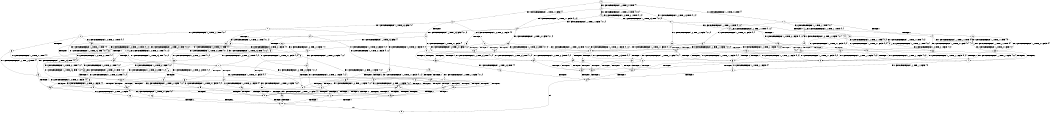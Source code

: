 digraph BCG {
size = "7, 10.5";
center = TRUE;
node [shape = circle];
0 [peripheries = 2];
0 -> 1 [label = "EX !1 !ATOMIC_EXCH_BRANCH (1, +1, TRUE, +0, 3, TRUE) !{}"];
0 -> 2 [label = "EX !2 !ATOMIC_EXCH_BRANCH (1, +0, TRUE, +0, 1, TRUE) !{}"];
0 -> 3 [label = "EX !0 !ATOMIC_EXCH_BRANCH (1, +1, TRUE, +1, 1, FALSE) !{}"];
1 -> 4 [label = "TERMINATE !1"];
1 -> 5 [label = "EX !2 !ATOMIC_EXCH_BRANCH (1, +0, TRUE, +0, 1, FALSE) !{0, 1}"];
1 -> 6 [label = "EX !0 !ATOMIC_EXCH_BRANCH (1, +1, TRUE, +1, 1, TRUE) !{0, 1}"];
2 -> 7 [label = "EX !1 !ATOMIC_EXCH_BRANCH (1, +1, TRUE, +0, 3, TRUE) !{0, 1, 2}"];
2 -> 8 [label = "EX !0 !ATOMIC_EXCH_BRANCH (1, +1, TRUE, +1, 1, FALSE) !{0, 1, 2}"];
2 -> 9 [label = "EX !2 !ATOMIC_EXCH_BRANCH (1, +0, TRUE, +0, 1, TRUE) !{0, 1, 2}"];
3 -> 10 [label = "TERMINATE !0"];
3 -> 11 [label = "EX !1 !ATOMIC_EXCH_BRANCH (1, +1, TRUE, +0, 3, FALSE) !{0}"];
3 -> 12 [label = "EX !2 !ATOMIC_EXCH_BRANCH (1, +0, TRUE, +0, 1, FALSE) !{0}"];
4 -> 13 [label = "EX !2 !ATOMIC_EXCH_BRANCH (1, +0, TRUE, +0, 1, FALSE) !{0}"];
4 -> 14 [label = "EX !0 !ATOMIC_EXCH_BRANCH (1, +1, TRUE, +1, 1, TRUE) !{0}"];
5 -> 15 [label = "TERMINATE !1"];
5 -> 16 [label = "TERMINATE !2"];
5 -> 17 [label = "EX !0 !ATOMIC_EXCH_BRANCH (1, +1, TRUE, +1, 1, FALSE) !{0, 1, 2}"];
6 -> 18 [label = "TERMINATE !1"];
6 -> 19 [label = "EX !2 !ATOMIC_EXCH_BRANCH (1, +0, TRUE, +0, 1, FALSE) !{0, 1}"];
6 -> 6 [label = "EX !0 !ATOMIC_EXCH_BRANCH (1, +1, TRUE, +1, 1, TRUE) !{0, 1}"];
7 -> 20 [label = "TERMINATE !1"];
7 -> 21 [label = "EX !0 !ATOMIC_EXCH_BRANCH (1, +1, TRUE, +1, 1, TRUE) !{0, 1, 2}"];
7 -> 22 [label = "EX !2 !ATOMIC_EXCH_BRANCH (1, +0, TRUE, +0, 1, FALSE) !{0, 1, 2}"];
8 -> 23 [label = "TERMINATE !0"];
8 -> 24 [label = "EX !1 !ATOMIC_EXCH_BRANCH (1, +1, TRUE, +0, 3, FALSE) !{0, 1, 2}"];
8 -> 25 [label = "EX !2 !ATOMIC_EXCH_BRANCH (1, +0, TRUE, +0, 1, FALSE) !{0, 1, 2}"];
9 -> 7 [label = "EX !1 !ATOMIC_EXCH_BRANCH (1, +1, TRUE, +0, 3, TRUE) !{0, 1, 2}"];
9 -> 8 [label = "EX !0 !ATOMIC_EXCH_BRANCH (1, +1, TRUE, +1, 1, FALSE) !{0, 1, 2}"];
9 -> 9 [label = "EX !2 !ATOMIC_EXCH_BRANCH (1, +0, TRUE, +0, 1, TRUE) !{0, 1, 2}"];
10 -> 26 [label = "EX !1 !ATOMIC_EXCH_BRANCH (1, +1, TRUE, +0, 3, FALSE) !{}"];
10 -> 27 [label = "EX !2 !ATOMIC_EXCH_BRANCH (1, +0, TRUE, +0, 1, FALSE) !{}"];
11 -> 28 [label = "TERMINATE !0"];
11 -> 29 [label = "EX !2 !ATOMIC_EXCH_BRANCH (1, +0, TRUE, +0, 1, FALSE) !{0, 1}"];
11 -> 30 [label = "EX !1 !ATOMIC_EXCH_BRANCH (1, +0, TRUE, +1, 1, TRUE) !{0, 1}"];
12 -> 31 [label = "TERMINATE !2"];
12 -> 32 [label = "TERMINATE !0"];
12 -> 17 [label = "EX !1 !ATOMIC_EXCH_BRANCH (1, +1, TRUE, +0, 3, TRUE) !{0, 1, 2}"];
13 -> 33 [label = "TERMINATE !2"];
13 -> 34 [label = "EX !0 !ATOMIC_EXCH_BRANCH (1, +1, TRUE, +1, 1, FALSE) !{0, 2}"];
14 -> 35 [label = "EX !2 !ATOMIC_EXCH_BRANCH (1, +0, TRUE, +0, 1, FALSE) !{0}"];
14 -> 14 [label = "EX !0 !ATOMIC_EXCH_BRANCH (1, +1, TRUE, +1, 1, TRUE) !{0}"];
15 -> 33 [label = "TERMINATE !2"];
15 -> 34 [label = "EX !0 !ATOMIC_EXCH_BRANCH (1, +1, TRUE, +1, 1, FALSE) !{0, 2}"];
16 -> 33 [label = "TERMINATE !1"];
16 -> 36 [label = "EX !0 !ATOMIC_EXCH_BRANCH (1, +1, TRUE, +1, 1, FALSE) !{0, 1}"];
17 -> 37 [label = "TERMINATE !1"];
17 -> 38 [label = "TERMINATE !2"];
17 -> 39 [label = "TERMINATE !0"];
18 -> 35 [label = "EX !2 !ATOMIC_EXCH_BRANCH (1, +0, TRUE, +0, 1, FALSE) !{0}"];
18 -> 14 [label = "EX !0 !ATOMIC_EXCH_BRANCH (1, +1, TRUE, +1, 1, TRUE) !{0}"];
19 -> 40 [label = "TERMINATE !1"];
19 -> 41 [label = "TERMINATE !2"];
19 -> 17 [label = "EX !0 !ATOMIC_EXCH_BRANCH (1, +1, TRUE, +1, 1, FALSE) !{0, 1, 2}"];
20 -> 42 [label = "EX !0 !ATOMIC_EXCH_BRANCH (1, +1, TRUE, +1, 1, TRUE) !{0, 2}"];
20 -> 43 [label = "EX !2 !ATOMIC_EXCH_BRANCH (1, +0, TRUE, +0, 1, FALSE) !{0, 2}"];
21 -> 44 [label = "TERMINATE !1"];
21 -> 45 [label = "EX !2 !ATOMIC_EXCH_BRANCH (1, +0, TRUE, +0, 1, FALSE) !{0, 1, 2}"];
21 -> 21 [label = "EX !0 !ATOMIC_EXCH_BRANCH (1, +1, TRUE, +1, 1, TRUE) !{0, 1, 2}"];
22 -> 15 [label = "TERMINATE !1"];
22 -> 16 [label = "TERMINATE !2"];
22 -> 17 [label = "EX !0 !ATOMIC_EXCH_BRANCH (1, +1, TRUE, +1, 1, FALSE) !{0, 1, 2}"];
23 -> 46 [label = "EX !1 !ATOMIC_EXCH_BRANCH (1, +1, TRUE, +0, 3, FALSE) !{1, 2}"];
23 -> 47 [label = "EX !2 !ATOMIC_EXCH_BRANCH (1, +0, TRUE, +0, 1, FALSE) !{1, 2}"];
24 -> 48 [label = "TERMINATE !0"];
24 -> 49 [label = "EX !2 !ATOMIC_EXCH_BRANCH (1, +0, TRUE, +0, 1, FALSE) !{0, 1, 2}"];
24 -> 50 [label = "EX !1 !ATOMIC_EXCH_BRANCH (1, +0, TRUE, +1, 1, TRUE) !{0, 1, 2}"];
25 -> 31 [label = "TERMINATE !2"];
25 -> 32 [label = "TERMINATE !0"];
25 -> 17 [label = "EX !1 !ATOMIC_EXCH_BRANCH (1, +1, TRUE, +0, 3, TRUE) !{0, 1, 2}"];
26 -> 51 [label = "EX !2 !ATOMIC_EXCH_BRANCH (1, +0, TRUE, +0, 1, FALSE) !{1}"];
26 -> 52 [label = "EX !1 !ATOMIC_EXCH_BRANCH (1, +0, TRUE, +1, 1, TRUE) !{1}"];
27 -> 53 [label = "TERMINATE !2"];
27 -> 54 [label = "EX !1 !ATOMIC_EXCH_BRANCH (1, +1, TRUE, +0, 3, TRUE) !{1, 2}"];
28 -> 51 [label = "EX !2 !ATOMIC_EXCH_BRANCH (1, +0, TRUE, +0, 1, FALSE) !{1}"];
28 -> 52 [label = "EX !1 !ATOMIC_EXCH_BRANCH (1, +0, TRUE, +1, 1, TRUE) !{1}"];
29 -> 55 [label = "TERMINATE !2"];
29 -> 56 [label = "TERMINATE !0"];
29 -> 57 [label = "EX !1 !ATOMIC_EXCH_BRANCH (1, +0, TRUE, +1, 1, FALSE) !{0, 1, 2}"];
30 -> 58 [label = "TERMINATE !0"];
30 -> 59 [label = "EX !2 !ATOMIC_EXCH_BRANCH (1, +0, TRUE, +0, 1, TRUE) !{0, 1}"];
30 -> 60 [label = "EX !1 !ATOMIC_EXCH_BRANCH (1, +1, TRUE, +0, 3, TRUE) !{0, 1}"];
31 -> 53 [label = "TERMINATE !0"];
31 -> 36 [label = "EX !1 !ATOMIC_EXCH_BRANCH (1, +1, TRUE, +0, 3, TRUE) !{0, 1}"];
32 -> 53 [label = "TERMINATE !2"];
32 -> 54 [label = "EX !1 !ATOMIC_EXCH_BRANCH (1, +1, TRUE, +0, 3, TRUE) !{1, 2}"];
33 -> 61 [label = "EX !0 !ATOMIC_EXCH_BRANCH (1, +1, TRUE, +1, 1, FALSE) !{0}"];
34 -> 62 [label = "TERMINATE !2"];
34 -> 63 [label = "TERMINATE !0"];
35 -> 64 [label = "TERMINATE !2"];
35 -> 34 [label = "EX !0 !ATOMIC_EXCH_BRANCH (1, +1, TRUE, +1, 1, FALSE) !{0, 2}"];
36 -> 62 [label = "TERMINATE !1"];
36 -> 65 [label = "TERMINATE !0"];
37 -> 62 [label = "TERMINATE !2"];
37 -> 63 [label = "TERMINATE !0"];
38 -> 62 [label = "TERMINATE !1"];
38 -> 65 [label = "TERMINATE !0"];
39 -> 63 [label = "TERMINATE !1"];
39 -> 65 [label = "TERMINATE !2"];
40 -> 64 [label = "TERMINATE !2"];
40 -> 34 [label = "EX !0 !ATOMIC_EXCH_BRANCH (1, +1, TRUE, +1, 1, FALSE) !{0, 2}"];
41 -> 64 [label = "TERMINATE !1"];
41 -> 36 [label = "EX !0 !ATOMIC_EXCH_BRANCH (1, +1, TRUE, +1, 1, FALSE) !{0, 1}"];
42 -> 66 [label = "EX !2 !ATOMIC_EXCH_BRANCH (1, +0, TRUE, +0, 1, FALSE) !{0, 2}"];
42 -> 42 [label = "EX !0 !ATOMIC_EXCH_BRANCH (1, +1, TRUE, +1, 1, TRUE) !{0, 2}"];
43 -> 33 [label = "TERMINATE !2"];
43 -> 34 [label = "EX !0 !ATOMIC_EXCH_BRANCH (1, +1, TRUE, +1, 1, FALSE) !{0, 2}"];
44 -> 66 [label = "EX !2 !ATOMIC_EXCH_BRANCH (1, +0, TRUE, +0, 1, FALSE) !{0, 2}"];
44 -> 42 [label = "EX !0 !ATOMIC_EXCH_BRANCH (1, +1, TRUE, +1, 1, TRUE) !{0, 2}"];
45 -> 40 [label = "TERMINATE !1"];
45 -> 41 [label = "TERMINATE !2"];
45 -> 17 [label = "EX !0 !ATOMIC_EXCH_BRANCH (1, +1, TRUE, +1, 1, FALSE) !{0, 1, 2}"];
46 -> 67 [label = "EX !2 !ATOMIC_EXCH_BRANCH (1, +0, TRUE, +0, 1, FALSE) !{1, 2}"];
46 -> 68 [label = "EX !1 !ATOMIC_EXCH_BRANCH (1, +0, TRUE, +1, 1, TRUE) !{1, 2}"];
47 -> 53 [label = "TERMINATE !2"];
47 -> 54 [label = "EX !1 !ATOMIC_EXCH_BRANCH (1, +1, TRUE, +0, 3, TRUE) !{1, 2}"];
48 -> 67 [label = "EX !2 !ATOMIC_EXCH_BRANCH (1, +0, TRUE, +0, 1, FALSE) !{1, 2}"];
48 -> 68 [label = "EX !1 !ATOMIC_EXCH_BRANCH (1, +0, TRUE, +1, 1, TRUE) !{1, 2}"];
49 -> 55 [label = "TERMINATE !2"];
49 -> 56 [label = "TERMINATE !0"];
49 -> 57 [label = "EX !1 !ATOMIC_EXCH_BRANCH (1, +0, TRUE, +1, 1, FALSE) !{0, 1, 2}"];
50 -> 69 [label = "TERMINATE !0"];
50 -> 70 [label = "EX !2 !ATOMIC_EXCH_BRANCH (1, +0, TRUE, +0, 1, TRUE) !{0, 1, 2}"];
50 -> 71 [label = "EX !1 !ATOMIC_EXCH_BRANCH (1, +1, TRUE, +0, 3, TRUE) !{0, 1, 2}"];
51 -> 72 [label = "TERMINATE !2"];
51 -> 73 [label = "EX !1 !ATOMIC_EXCH_BRANCH (1, +0, TRUE, +1, 1, FALSE) !{1, 2}"];
52 -> 74 [label = "EX !2 !ATOMIC_EXCH_BRANCH (1, +0, TRUE, +0, 1, TRUE) !{1}"];
52 -> 75 [label = "EX !1 !ATOMIC_EXCH_BRANCH (1, +1, TRUE, +0, 3, TRUE) !{1}"];
53 -> 76 [label = "EX !1 !ATOMIC_EXCH_BRANCH (1, +1, TRUE, +0, 3, TRUE) !{1}"];
54 -> 63 [label = "TERMINATE !1"];
54 -> 65 [label = "TERMINATE !2"];
55 -> 72 [label = "TERMINATE !0"];
55 -> 77 [label = "EX !1 !ATOMIC_EXCH_BRANCH (1, +0, TRUE, +1, 1, FALSE) !{0, 1}"];
56 -> 72 [label = "TERMINATE !2"];
56 -> 73 [label = "EX !1 !ATOMIC_EXCH_BRANCH (1, +0, TRUE, +1, 1, FALSE) !{1, 2}"];
57 -> 78 [label = "TERMINATE !1"];
57 -> 79 [label = "TERMINATE !2"];
57 -> 80 [label = "TERMINATE !0"];
58 -> 74 [label = "EX !2 !ATOMIC_EXCH_BRANCH (1, +0, TRUE, +0, 1, TRUE) !{1}"];
58 -> 75 [label = "EX !1 !ATOMIC_EXCH_BRANCH (1, +1, TRUE, +0, 3, TRUE) !{1}"];
59 -> 69 [label = "TERMINATE !0"];
59 -> 70 [label = "EX !2 !ATOMIC_EXCH_BRANCH (1, +0, TRUE, +0, 1, TRUE) !{0, 1, 2}"];
59 -> 71 [label = "EX !1 !ATOMIC_EXCH_BRANCH (1, +1, TRUE, +0, 3, TRUE) !{0, 1, 2}"];
60 -> 81 [label = "TERMINATE !1"];
60 -> 82 [label = "TERMINATE !0"];
60 -> 83 [label = "EX !2 !ATOMIC_EXCH_BRANCH (1, +0, TRUE, +0, 1, FALSE) !{0, 1}"];
61 -> 84 [label = "TERMINATE !0"];
62 -> 84 [label = "TERMINATE !0"];
63 -> 84 [label = "TERMINATE !2"];
64 -> 61 [label = "EX !0 !ATOMIC_EXCH_BRANCH (1, +1, TRUE, +1, 1, FALSE) !{0}"];
65 -> 84 [label = "TERMINATE !1"];
66 -> 64 [label = "TERMINATE !2"];
66 -> 34 [label = "EX !0 !ATOMIC_EXCH_BRANCH (1, +1, TRUE, +1, 1, FALSE) !{0, 2}"];
67 -> 72 [label = "TERMINATE !2"];
67 -> 73 [label = "EX !1 !ATOMIC_EXCH_BRANCH (1, +0, TRUE, +1, 1, FALSE) !{1, 2}"];
68 -> 85 [label = "EX !2 !ATOMIC_EXCH_BRANCH (1, +0, TRUE, +0, 1, TRUE) !{1, 2}"];
68 -> 86 [label = "EX !1 !ATOMIC_EXCH_BRANCH (1, +1, TRUE, +0, 3, TRUE) !{1, 2}"];
69 -> 85 [label = "EX !2 !ATOMIC_EXCH_BRANCH (1, +0, TRUE, +0, 1, TRUE) !{1, 2}"];
69 -> 86 [label = "EX !1 !ATOMIC_EXCH_BRANCH (1, +1, TRUE, +0, 3, TRUE) !{1, 2}"];
70 -> 69 [label = "TERMINATE !0"];
70 -> 70 [label = "EX !2 !ATOMIC_EXCH_BRANCH (1, +0, TRUE, +0, 1, TRUE) !{0, 1, 2}"];
70 -> 71 [label = "EX !1 !ATOMIC_EXCH_BRANCH (1, +1, TRUE, +0, 3, TRUE) !{0, 1, 2}"];
71 -> 87 [label = "TERMINATE !1"];
71 -> 88 [label = "TERMINATE !0"];
71 -> 89 [label = "EX !2 !ATOMIC_EXCH_BRANCH (1, +0, TRUE, +0, 1, FALSE) !{0, 1, 2}"];
72 -> 90 [label = "EX !1 !ATOMIC_EXCH_BRANCH (1, +0, TRUE, +1, 1, FALSE) !{1}"];
73 -> 91 [label = "TERMINATE !1"];
73 -> 92 [label = "TERMINATE !2"];
74 -> 85 [label = "EX !2 !ATOMIC_EXCH_BRANCH (1, +0, TRUE, +0, 1, TRUE) !{1, 2}"];
74 -> 86 [label = "EX !1 !ATOMIC_EXCH_BRANCH (1, +1, TRUE, +0, 3, TRUE) !{1, 2}"];
75 -> 93 [label = "TERMINATE !1"];
75 -> 94 [label = "EX !2 !ATOMIC_EXCH_BRANCH (1, +0, TRUE, +0, 1, FALSE) !{1}"];
76 -> 84 [label = "TERMINATE !1"];
77 -> 95 [label = "TERMINATE !1"];
77 -> 92 [label = "TERMINATE !0"];
78 -> 95 [label = "TERMINATE !2"];
78 -> 91 [label = "TERMINATE !0"];
79 -> 95 [label = "TERMINATE !1"];
79 -> 92 [label = "TERMINATE !0"];
80 -> 91 [label = "TERMINATE !1"];
80 -> 92 [label = "TERMINATE !2"];
81 -> 93 [label = "TERMINATE !0"];
81 -> 96 [label = "EX !2 !ATOMIC_EXCH_BRANCH (1, +0, TRUE, +0, 1, FALSE) !{0}"];
82 -> 93 [label = "TERMINATE !1"];
82 -> 94 [label = "EX !2 !ATOMIC_EXCH_BRANCH (1, +0, TRUE, +0, 1, FALSE) !{1}"];
83 -> 78 [label = "TERMINATE !1"];
83 -> 79 [label = "TERMINATE !2"];
83 -> 80 [label = "TERMINATE !0"];
84 -> 97 [label = "exit"];
85 -> 85 [label = "EX !2 !ATOMIC_EXCH_BRANCH (1, +0, TRUE, +0, 1, TRUE) !{1, 2}"];
85 -> 86 [label = "EX !1 !ATOMIC_EXCH_BRANCH (1, +1, TRUE, +0, 3, TRUE) !{1, 2}"];
86 -> 98 [label = "TERMINATE !1"];
86 -> 99 [label = "EX !2 !ATOMIC_EXCH_BRANCH (1, +0, TRUE, +0, 1, FALSE) !{1, 2}"];
87 -> 98 [label = "TERMINATE !0"];
87 -> 100 [label = "EX !2 !ATOMIC_EXCH_BRANCH (1, +0, TRUE, +0, 1, FALSE) !{0, 2}"];
88 -> 98 [label = "TERMINATE !1"];
88 -> 99 [label = "EX !2 !ATOMIC_EXCH_BRANCH (1, +0, TRUE, +0, 1, FALSE) !{1, 2}"];
89 -> 78 [label = "TERMINATE !1"];
89 -> 79 [label = "TERMINATE !2"];
89 -> 80 [label = "TERMINATE !0"];
90 -> 101 [label = "TERMINATE !1"];
91 -> 101 [label = "TERMINATE !2"];
92 -> 101 [label = "TERMINATE !1"];
93 -> 102 [label = "EX !2 !ATOMIC_EXCH_BRANCH (1, +0, TRUE, +0, 1, FALSE) !{}"];
94 -> 91 [label = "TERMINATE !1"];
94 -> 92 [label = "TERMINATE !2"];
95 -> 101 [label = "TERMINATE !0"];
96 -> 95 [label = "TERMINATE !2"];
96 -> 91 [label = "TERMINATE !0"];
98 -> 103 [label = "EX !2 !ATOMIC_EXCH_BRANCH (1, +0, TRUE, +0, 1, FALSE) !{2}"];
99 -> 91 [label = "TERMINATE !1"];
99 -> 92 [label = "TERMINATE !2"];
100 -> 95 [label = "TERMINATE !2"];
100 -> 91 [label = "TERMINATE !0"];
101 -> 97 [label = "exit"];
102 -> 101 [label = "TERMINATE !2"];
103 -> 101 [label = "TERMINATE !2"];
}
